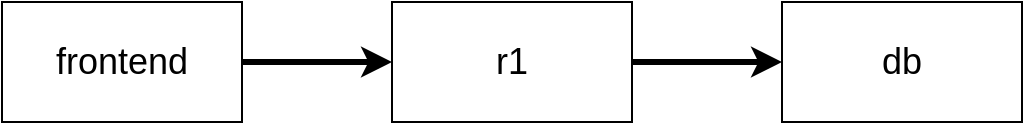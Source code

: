 <mxfile version="22.1.2" type="device">
  <diagram name="Page-1" id="IooTlzXcHhJ_6TUlidn9">
    <mxGraphModel dx="1114" dy="1027" grid="1" gridSize="10" guides="1" tooltips="1" connect="1" arrows="1" fold="1" page="1" pageScale="1" pageWidth="850" pageHeight="1100" math="0" shadow="0">
      <root>
        <mxCell id="0" />
        <mxCell id="1" parent="0" />
        <mxCell id="XKkDL5AFqbUZDsZnsLSn-1" value="&lt;font style=&quot;font-size: 18px;&quot;&gt;frontend&lt;/font&gt;" style="rounded=0;whiteSpace=wrap;html=1;" vertex="1" parent="1">
          <mxGeometry x="230" y="440" width="120" height="60" as="geometry" />
        </mxCell>
        <mxCell id="XKkDL5AFqbUZDsZnsLSn-2" value="&lt;font style=&quot;font-size: 18px;&quot;&gt;db&lt;/font&gt;" style="rounded=0;whiteSpace=wrap;html=1;" vertex="1" parent="1">
          <mxGeometry x="620" y="440" width="120" height="60" as="geometry" />
        </mxCell>
        <mxCell id="XKkDL5AFqbUZDsZnsLSn-4" value="&lt;font style=&quot;font-size: 18px;&quot;&gt;r1&lt;/font&gt;" style="rounded=0;whiteSpace=wrap;html=1;" vertex="1" parent="1">
          <mxGeometry x="425" y="440" width="120" height="60" as="geometry" />
        </mxCell>
        <mxCell id="XKkDL5AFqbUZDsZnsLSn-5" value="" style="endArrow=classic;html=1;rounded=0;entryX=0;entryY=0.5;entryDx=0;entryDy=0;exitX=1;exitY=0.5;exitDx=0;exitDy=0;strokeWidth=3;" edge="1" parent="1" source="XKkDL5AFqbUZDsZnsLSn-1" target="XKkDL5AFqbUZDsZnsLSn-4">
          <mxGeometry width="50" height="50" relative="1" as="geometry">
            <mxPoint x="400" y="540" as="sourcePoint" />
            <mxPoint x="450" y="490" as="targetPoint" />
          </mxGeometry>
        </mxCell>
        <mxCell id="XKkDL5AFqbUZDsZnsLSn-6" value="" style="endArrow=classic;html=1;rounded=0;entryX=0;entryY=0.5;entryDx=0;entryDy=0;exitX=1;exitY=0.5;exitDx=0;exitDy=0;strokeWidth=3;" edge="1" parent="1" source="XKkDL5AFqbUZDsZnsLSn-4" target="XKkDL5AFqbUZDsZnsLSn-2">
          <mxGeometry width="50" height="50" relative="1" as="geometry">
            <mxPoint x="400" y="540" as="sourcePoint" />
            <mxPoint x="450" y="490" as="targetPoint" />
          </mxGeometry>
        </mxCell>
      </root>
    </mxGraphModel>
  </diagram>
</mxfile>
